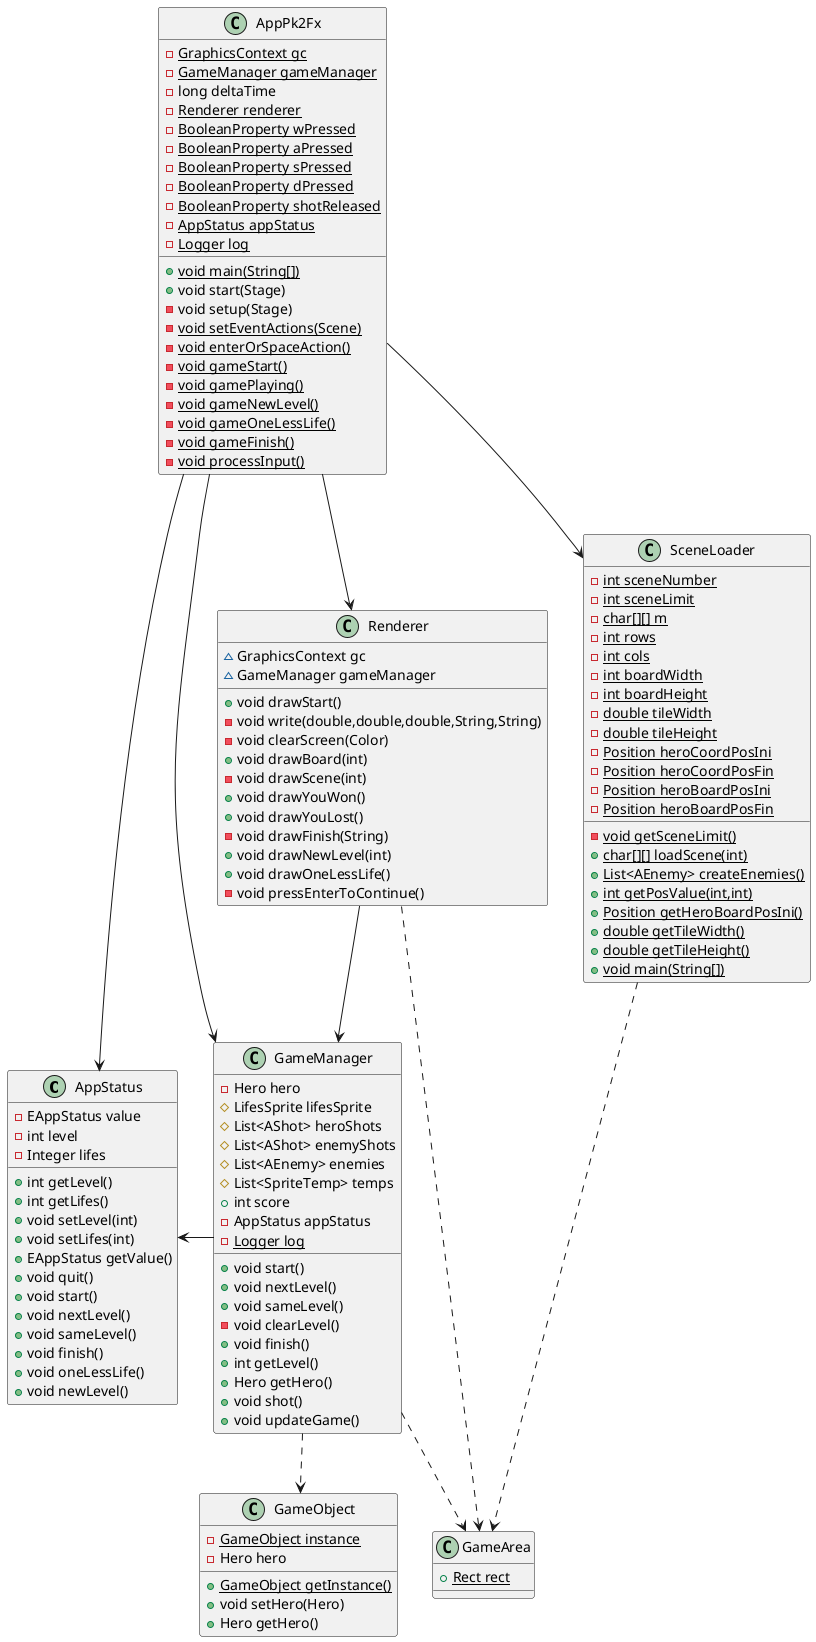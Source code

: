 @startuml
class AppStatus {
- EAppStatus value
- int level
- Integer lifes
+ int getLevel()
+ int getLifes()
+ void setLevel(int)
+ void setLifes(int)
+ EAppStatus getValue()
+ void quit()
+ void start()
+ void nextLevel()
+ void sameLevel()
+ void finish()
+ void oneLessLife()
+ void newLevel()
}


class Renderer {
~ GraphicsContext gc
~ GameManager gameManager
+ void drawStart()
- void write(double,double,double,String,String)
- void clearScreen(Color)
+ void drawBoard(int)
- void drawScene(int)
+ void drawYouWon()
+ void drawYouLost()
- void drawFinish(String)
+ void drawNewLevel(int)
+ void drawOneLessLife()
- void pressEnterToContinue()
}


class AppPk2Fx {
- {static} GraphicsContext gc
- {static} GameManager gameManager
- long deltaTime
- {static} Renderer renderer
- {static} BooleanProperty wPressed
- {static} BooleanProperty aPressed
- {static} BooleanProperty sPressed
- {static} BooleanProperty dPressed
- {static} BooleanProperty shotReleased
- {static} AppStatus appStatus
- {static} Logger log
+ {static} void main(String[])
+ void start(Stage)
- void setup(Stage)
- {static} void setEventActions(Scene)
- {static} void enterOrSpaceAction()
- {static} void gameStart()
- {static} void gamePlaying()
- {static} void gameNewLevel()
- {static} void gameOneLessLife()
- {static} void gameFinish()
- {static} void processInput()
}


class GameArea {
+ {static} Rect rect
}

class GameObject {
- {static} GameObject instance
- Hero hero
+ {static} GameObject getInstance()
+ void setHero(Hero)
+ Hero getHero()
}


class SceneLoader {
- {static} int sceneNumber
- {static} int sceneLimit
- {static} char[][] m
- {static} int rows
- {static} int cols
- {static} int boardWidth
- {static} int boardHeight
- {static} double tileWidth
- {static} double tileHeight
- {static} Position heroCoordPosIni
- {static} Position heroCoordPosFin
- {static} Position heroBoardPosIni
- {static} Position heroBoardPosFin
- {static} void getSceneLimit()
+ {static} char[][] loadScene(int)
+ {static} List<AEnemy> createEnemies()
+ {static} int getPosValue(int,int)
+ {static} Position getHeroBoardPosIni()
+ {static} double getTileWidth()
+ {static} double getTileHeight()
+ {static} void main(String[])
}


class GameManager {
- Hero hero
# LifesSprite lifesSprite
# List<AShot> heroShots
# List<AShot> enemyShots
# List<AEnemy> enemies
# List<SpriteTemp> temps
+ int score
- AppStatus appStatus
- {static} Logger log
+ void start()
+ void nextLevel()
+ void sameLevel()
- void clearLevel()
+ void finish()
+ int getLevel()
+ Hero getHero()
+ void shot()
+ void updateGame()
}

AppPk2Fx --> AppStatus
GameManager -left-> AppStatus
AppPk2Fx --> Renderer
AppPk2Fx --> GameManager
Renderer --> GameManager
GameManager ..> GameObject
AppPk2Fx --> SceneLoader
GameManager ..> GameArea
Renderer ..> GameArea
SceneLoader ..> GameArea
@enduml